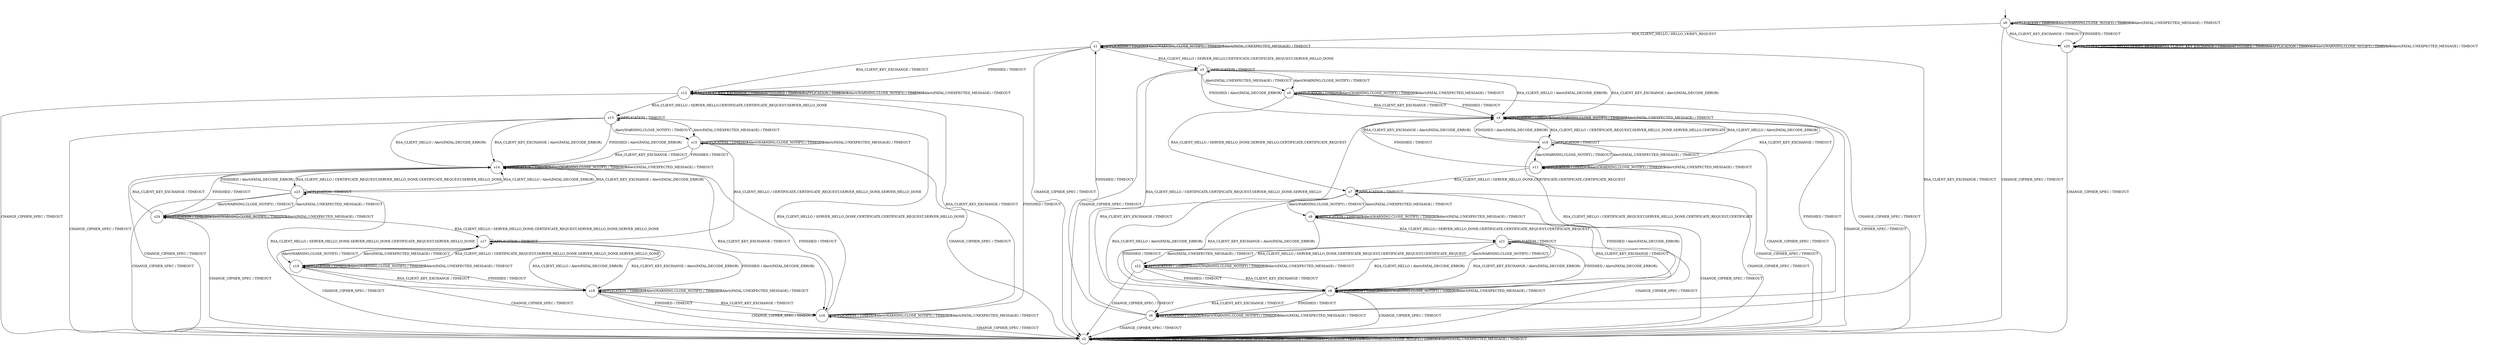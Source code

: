 digraph g {
__start0 [label="" shape="none"];

	s0 [shape="circle" label="s0"];
	s1 [shape="circle" label="s1"];
	s2 [shape="circle" label="s2"];
	s3 [shape="circle" label="s3"];
	s4 [shape="circle" label="s4"];
	s5 [shape="circle" label="s5"];
	s6 [shape="circle" label="s6"];
	s7 [shape="circle" label="s7"];
	s8 [shape="circle" label="s8"];
	s9 [shape="circle" label="s9"];
	s10 [shape="circle" label="s10"];
	s11 [shape="circle" label="s11"];
	s12 [shape="circle" label="s12"];
	s13 [shape="circle" label="s13"];
	s14 [shape="circle" label="s14"];
	s15 [shape="circle" label="s15"];
	s16 [shape="circle" label="s16"];
	s17 [shape="circle" label="s17"];
	s18 [shape="circle" label="s18"];
	s19 [shape="circle" label="s19"];
	s20 [shape="circle" label="s20"];
	s21 [shape="circle" label="s21"];
	s22 [shape="circle" label="s22"];
	s23 [shape="circle" label="s23"];
	s24 [shape="circle" label="s24"];
	s0 -> s1 [label="RSA_CLIENT_HELLO / HELLO_VERIFY_REQUEST"];
	s0 -> s20 [label="RSA_CLIENT_KEY_EXCHANGE / TIMEOUT"];
	s0 -> s2 [label="CHANGE_CIPHER_SPEC / TIMEOUT"];
	s0 -> s20 [label="FINISHED / TIMEOUT"];
	s0 -> s0 [label="APPLICATION / TIMEOUT"];
	s0 -> s0 [label="Alert(WARNING,CLOSE_NOTIFY) / TIMEOUT"];
	s0 -> s0 [label="Alert(FATAL,UNEXPECTED_MESSAGE) / TIMEOUT"];
	s1 -> s3 [label="RSA_CLIENT_HELLO / SERVER_HELLO,CERTIFICATE,CERTIFICATE_REQUEST,SERVER_HELLO_DONE"];
	s1 -> s12 [label="RSA_CLIENT_KEY_EXCHANGE / TIMEOUT"];
	s1 -> s2 [label="CHANGE_CIPHER_SPEC / TIMEOUT"];
	s1 -> s12 [label="FINISHED / TIMEOUT"];
	s1 -> s1 [label="APPLICATION / TIMEOUT"];
	s1 -> s1 [label="Alert(WARNING,CLOSE_NOTIFY) / TIMEOUT"];
	s1 -> s1 [label="Alert(FATAL,UNEXPECTED_MESSAGE) / TIMEOUT"];
	s2 -> s2 [label="RSA_CLIENT_HELLO / TIMEOUT"];
	s2 -> s2 [label="RSA_CLIENT_KEY_EXCHANGE / TIMEOUT"];
	s2 -> s2 [label="CHANGE_CIPHER_SPEC / TIMEOUT"];
	s2 -> s2 [label="FINISHED / TIMEOUT"];
	s2 -> s2 [label="APPLICATION / TIMEOUT"];
	s2 -> s2 [label="Alert(WARNING,CLOSE_NOTIFY) / TIMEOUT"];
	s2 -> s2 [label="Alert(FATAL,UNEXPECTED_MESSAGE) / TIMEOUT"];
	s3 -> s4 [label="RSA_CLIENT_HELLO / Alert(FATAL,DECODE_ERROR)"];
	s3 -> s4 [label="RSA_CLIENT_KEY_EXCHANGE / Alert(FATAL,DECODE_ERROR)"];
	s3 -> s2 [label="CHANGE_CIPHER_SPEC / TIMEOUT"];
	s3 -> s4 [label="FINISHED / Alert(FATAL,DECODE_ERROR)"];
	s3 -> s3 [label="APPLICATION / TIMEOUT"];
	s3 -> s5 [label="Alert(WARNING,CLOSE_NOTIFY) / TIMEOUT"];
	s3 -> s5 [label="Alert(FATAL,UNEXPECTED_MESSAGE) / TIMEOUT"];
	s4 -> s10 [label="RSA_CLIENT_HELLO / CERTIFICATE_REQUEST,SERVER_HELLO_DONE,SERVER_HELLO,CERTIFICATE"];
	s4 -> s6 [label="RSA_CLIENT_KEY_EXCHANGE / TIMEOUT"];
	s4 -> s2 [label="CHANGE_CIPHER_SPEC / TIMEOUT"];
	s4 -> s6 [label="FINISHED / TIMEOUT"];
	s4 -> s4 [label="APPLICATION / TIMEOUT"];
	s4 -> s4 [label="Alert(WARNING,CLOSE_NOTIFY) / TIMEOUT"];
	s4 -> s4 [label="Alert(FATAL,UNEXPECTED_MESSAGE) / TIMEOUT"];
	s5 -> s7 [label="RSA_CLIENT_HELLO / SERVER_HELLO_DONE,SERVER_HELLO,CERTIFICATE,CERTIFICATE_REQUEST"];
	s5 -> s4 [label="RSA_CLIENT_KEY_EXCHANGE / TIMEOUT"];
	s5 -> s2 [label="CHANGE_CIPHER_SPEC / TIMEOUT"];
	s5 -> s4 [label="FINISHED / TIMEOUT"];
	s5 -> s5 [label="APPLICATION / TIMEOUT"];
	s5 -> s5 [label="Alert(WARNING,CLOSE_NOTIFY) / TIMEOUT"];
	s5 -> s5 [label="Alert(FATAL,UNEXPECTED_MESSAGE) / TIMEOUT"];
	s6 -> s3 [label="RSA_CLIENT_HELLO / CERTIFICATE,CERTIFICATE_REQUEST,SERVER_HELLO_DONE,SERVER_HELLO"];
	s6 -> s1 [label="RSA_CLIENT_KEY_EXCHANGE / TIMEOUT"];
	s6 -> s2 [label="CHANGE_CIPHER_SPEC / TIMEOUT"];
	s6 -> s1 [label="FINISHED / TIMEOUT"];
	s6 -> s6 [label="APPLICATION / TIMEOUT"];
	s6 -> s6 [label="Alert(WARNING,CLOSE_NOTIFY) / TIMEOUT"];
	s6 -> s6 [label="Alert(FATAL,UNEXPECTED_MESSAGE) / TIMEOUT"];
	s7 -> s8 [label="RSA_CLIENT_HELLO / Alert(FATAL,DECODE_ERROR)"];
	s7 -> s8 [label="RSA_CLIENT_KEY_EXCHANGE / Alert(FATAL,DECODE_ERROR)"];
	s7 -> s2 [label="CHANGE_CIPHER_SPEC / TIMEOUT"];
	s7 -> s8 [label="FINISHED / Alert(FATAL,DECODE_ERROR)"];
	s7 -> s7 [label="APPLICATION / TIMEOUT"];
	s7 -> s9 [label="Alert(WARNING,CLOSE_NOTIFY) / TIMEOUT"];
	s7 -> s9 [label="Alert(FATAL,UNEXPECTED_MESSAGE) / TIMEOUT"];
	s8 -> s10 [label="RSA_CLIENT_HELLO / CERTIFICATE_REQUEST,SERVER_HELLO_DONE,CERTIFICATE_REQUEST,CERTIFICATE"];
	s8 -> s6 [label="RSA_CLIENT_KEY_EXCHANGE / TIMEOUT"];
	s8 -> s2 [label="CHANGE_CIPHER_SPEC / TIMEOUT"];
	s8 -> s6 [label="FINISHED / TIMEOUT"];
	s8 -> s8 [label="APPLICATION / TIMEOUT"];
	s8 -> s8 [label="Alert(WARNING,CLOSE_NOTIFY) / TIMEOUT"];
	s8 -> s8 [label="Alert(FATAL,UNEXPECTED_MESSAGE) / TIMEOUT"];
	s9 -> s21 [label="RSA_CLIENT_HELLO / SERVER_HELLO_DONE,CERTIFICATE,CERTIFICATE_REQUEST,CERTIFICATE_REQUEST"];
	s9 -> s8 [label="RSA_CLIENT_KEY_EXCHANGE / TIMEOUT"];
	s9 -> s2 [label="CHANGE_CIPHER_SPEC / TIMEOUT"];
	s9 -> s8 [label="FINISHED / TIMEOUT"];
	s9 -> s9 [label="APPLICATION / TIMEOUT"];
	s9 -> s9 [label="Alert(WARNING,CLOSE_NOTIFY) / TIMEOUT"];
	s9 -> s9 [label="Alert(FATAL,UNEXPECTED_MESSAGE) / TIMEOUT"];
	s10 -> s4 [label="RSA_CLIENT_HELLO / Alert(FATAL,DECODE_ERROR)"];
	s10 -> s4 [label="RSA_CLIENT_KEY_EXCHANGE / Alert(FATAL,DECODE_ERROR)"];
	s10 -> s2 [label="CHANGE_CIPHER_SPEC / TIMEOUT"];
	s10 -> s4 [label="FINISHED / Alert(FATAL,DECODE_ERROR)"];
	s10 -> s10 [label="APPLICATION / TIMEOUT"];
	s10 -> s11 [label="Alert(WARNING,CLOSE_NOTIFY) / TIMEOUT"];
	s10 -> s11 [label="Alert(FATAL,UNEXPECTED_MESSAGE) / TIMEOUT"];
	s11 -> s7 [label="RSA_CLIENT_HELLO / SERVER_HELLO_DONE,CERTIFICATE,CERTIFICATE,CERTIFICATE_REQUEST"];
	s11 -> s4 [label="RSA_CLIENT_KEY_EXCHANGE / TIMEOUT"];
	s11 -> s2 [label="CHANGE_CIPHER_SPEC / TIMEOUT"];
	s11 -> s4 [label="FINISHED / TIMEOUT"];
	s11 -> s11 [label="APPLICATION / TIMEOUT"];
	s11 -> s11 [label="Alert(WARNING,CLOSE_NOTIFY) / TIMEOUT"];
	s11 -> s11 [label="Alert(FATAL,UNEXPECTED_MESSAGE) / TIMEOUT"];
	s12 -> s13 [label="RSA_CLIENT_HELLO / SERVER_HELLO,CERTIFICATE,CERTIFICATE_REQUEST,SERVER_HELLO_DONE"];
	s12 -> s12 [label="RSA_CLIENT_KEY_EXCHANGE / TIMEOUT"];
	s12 -> s2 [label="CHANGE_CIPHER_SPEC / TIMEOUT"];
	s12 -> s12 [label="FINISHED / TIMEOUT"];
	s12 -> s12 [label="APPLICATION / TIMEOUT"];
	s12 -> s12 [label="Alert(WARNING,CLOSE_NOTIFY) / TIMEOUT"];
	s12 -> s12 [label="Alert(FATAL,UNEXPECTED_MESSAGE) / TIMEOUT"];
	s13 -> s14 [label="RSA_CLIENT_HELLO / Alert(FATAL,DECODE_ERROR)"];
	s13 -> s14 [label="RSA_CLIENT_KEY_EXCHANGE / Alert(FATAL,DECODE_ERROR)"];
	s13 -> s2 [label="CHANGE_CIPHER_SPEC / TIMEOUT"];
	s13 -> s14 [label="FINISHED / Alert(FATAL,DECODE_ERROR)"];
	s13 -> s13 [label="APPLICATION / TIMEOUT"];
	s13 -> s15 [label="Alert(WARNING,CLOSE_NOTIFY) / TIMEOUT"];
	s13 -> s15 [label="Alert(FATAL,UNEXPECTED_MESSAGE) / TIMEOUT"];
	s14 -> s23 [label="RSA_CLIENT_HELLO / CERTIFICATE_REQUEST,SERVER_HELLO_DONE,CERTIFICATE_REQUEST,SERVER_HELLO_DONE"];
	s14 -> s16 [label="RSA_CLIENT_KEY_EXCHANGE / TIMEOUT"];
	s14 -> s2 [label="CHANGE_CIPHER_SPEC / TIMEOUT"];
	s14 -> s16 [label="FINISHED / TIMEOUT"];
	s14 -> s14 [label="APPLICATION / TIMEOUT"];
	s14 -> s14 [label="Alert(WARNING,CLOSE_NOTIFY) / TIMEOUT"];
	s14 -> s14 [label="Alert(FATAL,UNEXPECTED_MESSAGE) / TIMEOUT"];
	s15 -> s17 [label="RSA_CLIENT_HELLO / CERTIFICATE,CERTIFICATE_REQUEST,SERVER_HELLO_DONE,SERVER_HELLO_DONE"];
	s15 -> s14 [label="RSA_CLIENT_KEY_EXCHANGE / TIMEOUT"];
	s15 -> s2 [label="CHANGE_CIPHER_SPEC / TIMEOUT"];
	s15 -> s14 [label="FINISHED / TIMEOUT"];
	s15 -> s15 [label="APPLICATION / TIMEOUT"];
	s15 -> s15 [label="Alert(WARNING,CLOSE_NOTIFY) / TIMEOUT"];
	s15 -> s15 [label="Alert(FATAL,UNEXPECTED_MESSAGE) / TIMEOUT"];
	s16 -> s13 [label="RSA_CLIENT_HELLO / SERVER_HELLO_DONE,CERTIFICATE,CERTIFICATE_REQUEST,SERVER_HELLO_DONE"];
	s16 -> s12 [label="RSA_CLIENT_KEY_EXCHANGE / TIMEOUT"];
	s16 -> s2 [label="CHANGE_CIPHER_SPEC / TIMEOUT"];
	s16 -> s12 [label="FINISHED / TIMEOUT"];
	s16 -> s16 [label="APPLICATION / TIMEOUT"];
	s16 -> s16 [label="Alert(WARNING,CLOSE_NOTIFY) / TIMEOUT"];
	s16 -> s16 [label="Alert(FATAL,UNEXPECTED_MESSAGE) / TIMEOUT"];
	s17 -> s18 [label="RSA_CLIENT_HELLO / Alert(FATAL,DECODE_ERROR)"];
	s17 -> s18 [label="RSA_CLIENT_KEY_EXCHANGE / Alert(FATAL,DECODE_ERROR)"];
	s17 -> s2 [label="CHANGE_CIPHER_SPEC / TIMEOUT"];
	s17 -> s18 [label="FINISHED / Alert(FATAL,DECODE_ERROR)"];
	s17 -> s17 [label="APPLICATION / TIMEOUT"];
	s17 -> s19 [label="Alert(WARNING,CLOSE_NOTIFY) / TIMEOUT"];
	s17 -> s19 [label="Alert(FATAL,UNEXPECTED_MESSAGE) / TIMEOUT"];
	s18 -> s23 [label="RSA_CLIENT_HELLO / SERVER_HELLO_DONE,SERVER_HELLO_DONE,CERTIFICATE_REQUEST,SERVER_HELLO_DONE"];
	s18 -> s16 [label="RSA_CLIENT_KEY_EXCHANGE / TIMEOUT"];
	s18 -> s2 [label="CHANGE_CIPHER_SPEC / TIMEOUT"];
	s18 -> s16 [label="FINISHED / TIMEOUT"];
	s18 -> s18 [label="APPLICATION / TIMEOUT"];
	s18 -> s18 [label="Alert(WARNING,CLOSE_NOTIFY) / TIMEOUT"];
	s18 -> s18 [label="Alert(FATAL,UNEXPECTED_MESSAGE) / TIMEOUT"];
	s19 -> s17 [label="RSA_CLIENT_HELLO / CERTIFICATE_REQUEST,SERVER_HELLO_DONE,SERVER_HELLO_DONE,SERVER_HELLO_DONE"];
	s19 -> s18 [label="RSA_CLIENT_KEY_EXCHANGE / TIMEOUT"];
	s19 -> s2 [label="CHANGE_CIPHER_SPEC / TIMEOUT"];
	s19 -> s18 [label="FINISHED / TIMEOUT"];
	s19 -> s19 [label="APPLICATION / TIMEOUT"];
	s19 -> s19 [label="Alert(WARNING,CLOSE_NOTIFY) / TIMEOUT"];
	s19 -> s19 [label="Alert(FATAL,UNEXPECTED_MESSAGE) / TIMEOUT"];
	s20 -> s20 [label="RSA_CLIENT_HELLO / HELLO_VERIFY_REQUEST"];
	s20 -> s20 [label="RSA_CLIENT_KEY_EXCHANGE / TIMEOUT"];
	s20 -> s2 [label="CHANGE_CIPHER_SPEC / TIMEOUT"];
	s20 -> s20 [label="FINISHED / TIMEOUT"];
	s20 -> s20 [label="APPLICATION / TIMEOUT"];
	s20 -> s20 [label="Alert(WARNING,CLOSE_NOTIFY) / TIMEOUT"];
	s20 -> s20 [label="Alert(FATAL,UNEXPECTED_MESSAGE) / TIMEOUT"];
	s21 -> s8 [label="RSA_CLIENT_HELLO / Alert(FATAL,DECODE_ERROR)"];
	s21 -> s8 [label="RSA_CLIENT_KEY_EXCHANGE / Alert(FATAL,DECODE_ERROR)"];
	s21 -> s2 [label="CHANGE_CIPHER_SPEC / TIMEOUT"];
	s21 -> s8 [label="FINISHED / Alert(FATAL,DECODE_ERROR)"];
	s21 -> s21 [label="APPLICATION / TIMEOUT"];
	s21 -> s22 [label="Alert(WARNING,CLOSE_NOTIFY) / TIMEOUT"];
	s21 -> s22 [label="Alert(FATAL,UNEXPECTED_MESSAGE) / TIMEOUT"];
	s22 -> s21 [label="RSA_CLIENT_HELLO / SERVER_HELLO_DONE,CERTIFICATE_REQUEST,CERTIFICATE_REQUEST,CERTIFICATE_REQUEST"];
	s22 -> s8 [label="RSA_CLIENT_KEY_EXCHANGE / TIMEOUT"];
	s22 -> s2 [label="CHANGE_CIPHER_SPEC / TIMEOUT"];
	s22 -> s8 [label="FINISHED / TIMEOUT"];
	s22 -> s22 [label="APPLICATION / TIMEOUT"];
	s22 -> s22 [label="Alert(WARNING,CLOSE_NOTIFY) / TIMEOUT"];
	s22 -> s22 [label="Alert(FATAL,UNEXPECTED_MESSAGE) / TIMEOUT"];
	s23 -> s14 [label="RSA_CLIENT_HELLO / Alert(FATAL,DECODE_ERROR)"];
	s23 -> s14 [label="RSA_CLIENT_KEY_EXCHANGE / Alert(FATAL,DECODE_ERROR)"];
	s23 -> s2 [label="CHANGE_CIPHER_SPEC / TIMEOUT"];
	s23 -> s14 [label="FINISHED / Alert(FATAL,DECODE_ERROR)"];
	s23 -> s23 [label="APPLICATION / TIMEOUT"];
	s23 -> s24 [label="Alert(WARNING,CLOSE_NOTIFY) / TIMEOUT"];
	s23 -> s24 [label="Alert(FATAL,UNEXPECTED_MESSAGE) / TIMEOUT"];
	s24 -> s17 [label="RSA_CLIENT_HELLO / SERVER_HELLO_DONE,CERTIFICATE_REQUEST,SERVER_HELLO_DONE,SERVER_HELLO_DONE"];
	s24 -> s14 [label="RSA_CLIENT_KEY_EXCHANGE / TIMEOUT"];
	s24 -> s2 [label="CHANGE_CIPHER_SPEC / TIMEOUT"];
	s24 -> s14 [label="FINISHED / TIMEOUT"];
	s24 -> s24 [label="APPLICATION / TIMEOUT"];
	s24 -> s24 [label="Alert(WARNING,CLOSE_NOTIFY) / TIMEOUT"];
	s24 -> s24 [label="Alert(FATAL,UNEXPECTED_MESSAGE) / TIMEOUT"];

__start0 -> s0;
}
